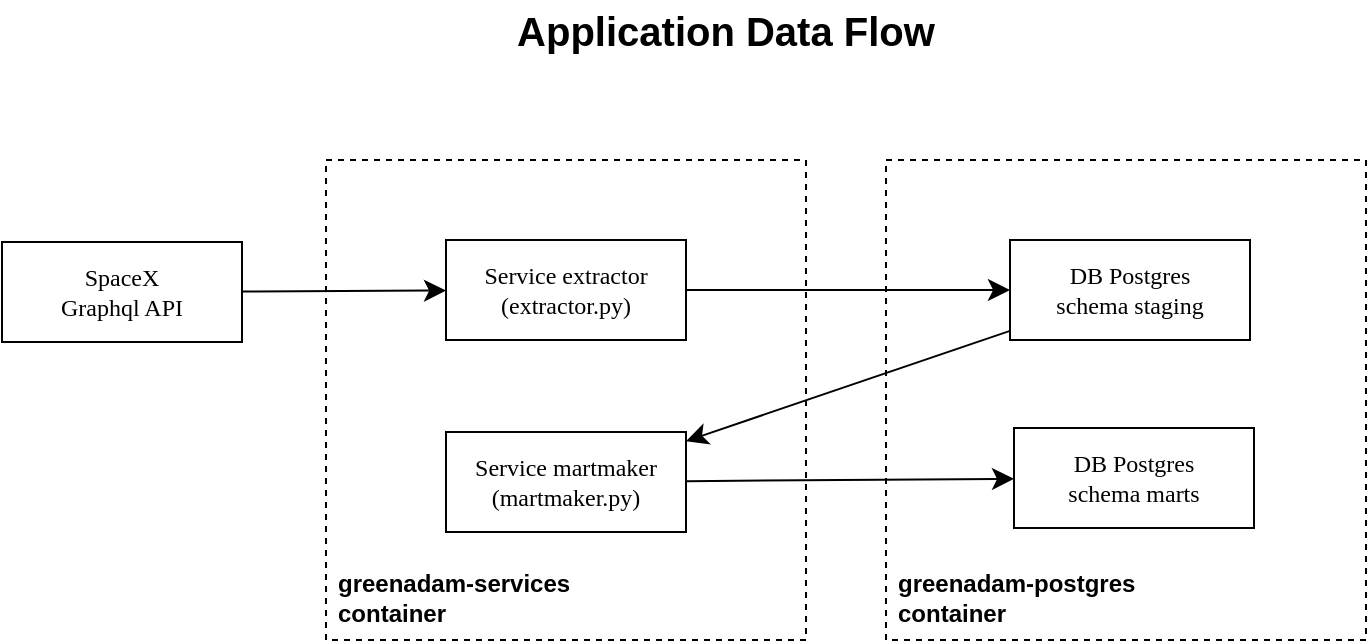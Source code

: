 <mxfile version="20.7.4" type="device"><diagram name="Page-1" id="52a04d89-c75d-2922-d76d-85b35f80e030"><mxGraphModel dx="1185" dy="1051" grid="1" gridSize="10" guides="1" tooltips="1" connect="1" arrows="1" fold="1" page="0" pageScale="1" pageWidth="1100" pageHeight="850" background="none" math="0" shadow="0"><root><mxCell id="0"/><mxCell id="1" parent="0"/><mxCell id="JckTPuZmYot-ZfTnSV0q-2" value="greenadam-postgres&lt;br&gt;&lt;div style=&quot;&quot;&gt;&lt;span style=&quot;background-color: initial;&quot;&gt;container&lt;/span&gt;&lt;/div&gt;" style="rounded=0;whiteSpace=wrap;html=1;dashed=1;verticalAlign=bottom;align=left;fontStyle=1;spacingBottom=4;spacingLeft=4;" vertex="1" parent="1"><mxGeometry x="720" y="40" width="240" height="240" as="geometry"/></mxCell><mxCell id="JckTPuZmYot-ZfTnSV0q-1" value="greenadam-services&lt;br&gt;&lt;div style=&quot;&quot;&gt;&lt;span style=&quot;background-color: initial;&quot;&gt;container&lt;/span&gt;&lt;/div&gt;" style="rounded=0;whiteSpace=wrap;html=1;dashed=1;verticalAlign=bottom;align=left;fontStyle=1;spacingLeft=4;spacingBottom=4;" vertex="1" parent="1"><mxGeometry x="440" y="40" width="240" height="240" as="geometry"/></mxCell><mxCell id="1fdf3b25b50cf41e-27" style="edgeStyle=none;html=1;labelBackgroundColor=none;startFill=0;startSize=8;endFill=1;endSize=8;fontFamily=Verdana;fontSize=12;" parent="1" source="17472293e6e8944d-30" target="KcgE15J8QqcrbgasKM2t-11" edge="1"><mxGeometry relative="1" as="geometry"><mxPoint x="430" y="116" as="targetPoint"/></mxGeometry></mxCell><mxCell id="17472293e6e8944d-30" value="SpaceX&lt;br&gt;Graphql API" style="whiteSpace=wrap;html=1;rounded=0;shadow=0;comic=0;labelBackgroundColor=none;strokeWidth=1;fontFamily=Verdana;fontSize=12;align=center;" parent="1" vertex="1"><mxGeometry x="278" y="81" width="120" height="50" as="geometry"/></mxCell><mxCell id="1fdf3b25b50cf41e-28" style="edgeStyle=none;html=1;labelBackgroundColor=none;startFill=0;startSize=8;endFill=1;endSize=8;fontFamily=Verdana;fontSize=12;" parent="1" source="KcgE15J8QqcrbgasKM2t-11" target="17472293e6e8944d-29" edge="1"><mxGeometry relative="1" as="geometry"><mxPoint x="570" y="116.5" as="sourcePoint"/></mxGeometry></mxCell><mxCell id="1fdf3b25b50cf41e-29" style="edgeStyle=none;html=1;labelBackgroundColor=none;startFill=0;startSize=8;endFill=1;endSize=8;fontFamily=Verdana;fontSize=12;" parent="1" source="17472293e6e8944d-29" target="KcgE15J8QqcrbgasKM2t-13" edge="1"><mxGeometry relative="1" as="geometry"><mxPoint x="779.71" y="148" as="sourcePoint"/><mxPoint x="779.71" y="196" as="targetPoint"/></mxGeometry></mxCell><mxCell id="KcgE15J8QqcrbgasKM2t-11" value="Service extractor&lt;br&gt;(extractor.py)" style="whiteSpace=wrap;html=1;rounded=0;shadow=0;comic=0;labelBackgroundColor=none;strokeWidth=1;fontFamily=Verdana;fontSize=12;align=center;" parent="1" vertex="1"><mxGeometry x="500" y="80" width="120" height="50" as="geometry"/></mxCell><mxCell id="KcgE15J8QqcrbgasKM2t-13" value="Service martmaker&lt;br&gt;(martmaker.py)" style="whiteSpace=wrap;html=1;rounded=0;shadow=0;comic=0;labelBackgroundColor=none;strokeWidth=1;fontFamily=Verdana;fontSize=12;align=center;" parent="1" vertex="1"><mxGeometry x="500" y="176" width="120" height="50" as="geometry"/></mxCell><mxCell id="KcgE15J8QqcrbgasKM2t-14" style="edgeStyle=none;html=1;labelBackgroundColor=none;startFill=0;startSize=8;endFill=1;endSize=8;fontFamily=Verdana;fontSize=12;" parent="1" source="KcgE15J8QqcrbgasKM2t-13" target="KcgE15J8QqcrbgasKM2t-12" edge="1"><mxGeometry relative="1" as="geometry"><mxPoint x="779.71" y="246" as="sourcePoint"/><mxPoint x="779.71" y="294" as="targetPoint"/></mxGeometry></mxCell><mxCell id="M107xpYBse7pDEkaksoZ-1" value="Application Data Flow" style="text;html=1;strokeColor=none;fillColor=none;align=center;verticalAlign=middle;whiteSpace=wrap;rounded=0;fontStyle=1;fontSize=20;" parent="1" vertex="1"><mxGeometry x="470" y="-40" width="340" height="30" as="geometry"/></mxCell><mxCell id="17472293e6e8944d-29" value="DB Postgres&lt;br&gt;schema staging" style="whiteSpace=wrap;html=1;rounded=0;shadow=0;comic=0;labelBackgroundColor=none;strokeWidth=1;fontFamily=Verdana;fontSize=12;align=center;" parent="1" vertex="1"><mxGeometry x="782" y="80" width="120" height="50" as="geometry"/></mxCell><mxCell id="KcgE15J8QqcrbgasKM2t-12" value="DB Postgres&lt;br&gt;schema marts" style="whiteSpace=wrap;html=1;rounded=0;shadow=0;comic=0;labelBackgroundColor=none;strokeWidth=1;fontFamily=Verdana;fontSize=12;align=center;" parent="1" vertex="1"><mxGeometry x="784" y="174" width="120" height="50" as="geometry"/></mxCell></root></mxGraphModel></diagram></mxfile>